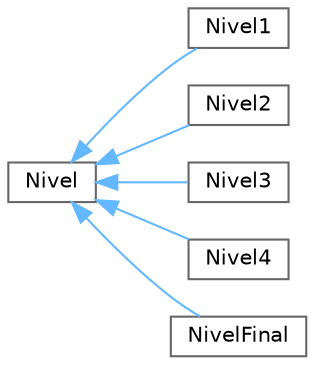 digraph "Graphical Class Hierarchy"
{
 // LATEX_PDF_SIZE
  bgcolor="transparent";
  edge [fontname=Helvetica,fontsize=10,labelfontname=Helvetica,labelfontsize=10];
  node [fontname=Helvetica,fontsize=10,shape=box,height=0.2,width=0.4];
  rankdir="LR";
  Node0 [id="Node000000",label="Nivel",height=0.2,width=0.4,color="grey40", fillcolor="white", style="filled",URL="$class_nivel.html",tooltip=" "];
  Node0 -> Node1 [id="edge1_Node000000_Node000001",dir="back",color="steelblue1",style="solid",tooltip=" "];
  Node1 [id="Node000001",label="Nivel1",height=0.2,width=0.4,color="grey40", fillcolor="white", style="filled",URL="$class_nivel1.html",tooltip=" "];
  Node0 -> Node2 [id="edge2_Node000000_Node000002",dir="back",color="steelblue1",style="solid",tooltip=" "];
  Node2 [id="Node000002",label="Nivel2",height=0.2,width=0.4,color="grey40", fillcolor="white", style="filled",URL="$class_nivel2.html",tooltip=" "];
  Node0 -> Node3 [id="edge3_Node000000_Node000003",dir="back",color="steelblue1",style="solid",tooltip=" "];
  Node3 [id="Node000003",label="Nivel3",height=0.2,width=0.4,color="grey40", fillcolor="white", style="filled",URL="$class_nivel3.html",tooltip=" "];
  Node0 -> Node4 [id="edge4_Node000000_Node000004",dir="back",color="steelblue1",style="solid",tooltip=" "];
  Node4 [id="Node000004",label="Nivel4",height=0.2,width=0.4,color="grey40", fillcolor="white", style="filled",URL="$class_nivel4.html",tooltip=" "];
  Node0 -> Node5 [id="edge5_Node000000_Node000005",dir="back",color="steelblue1",style="solid",tooltip=" "];
  Node5 [id="Node000005",label="NivelFinal",height=0.2,width=0.4,color="grey40", fillcolor="white", style="filled",URL="$class_nivel_final.html",tooltip=" "];
}
